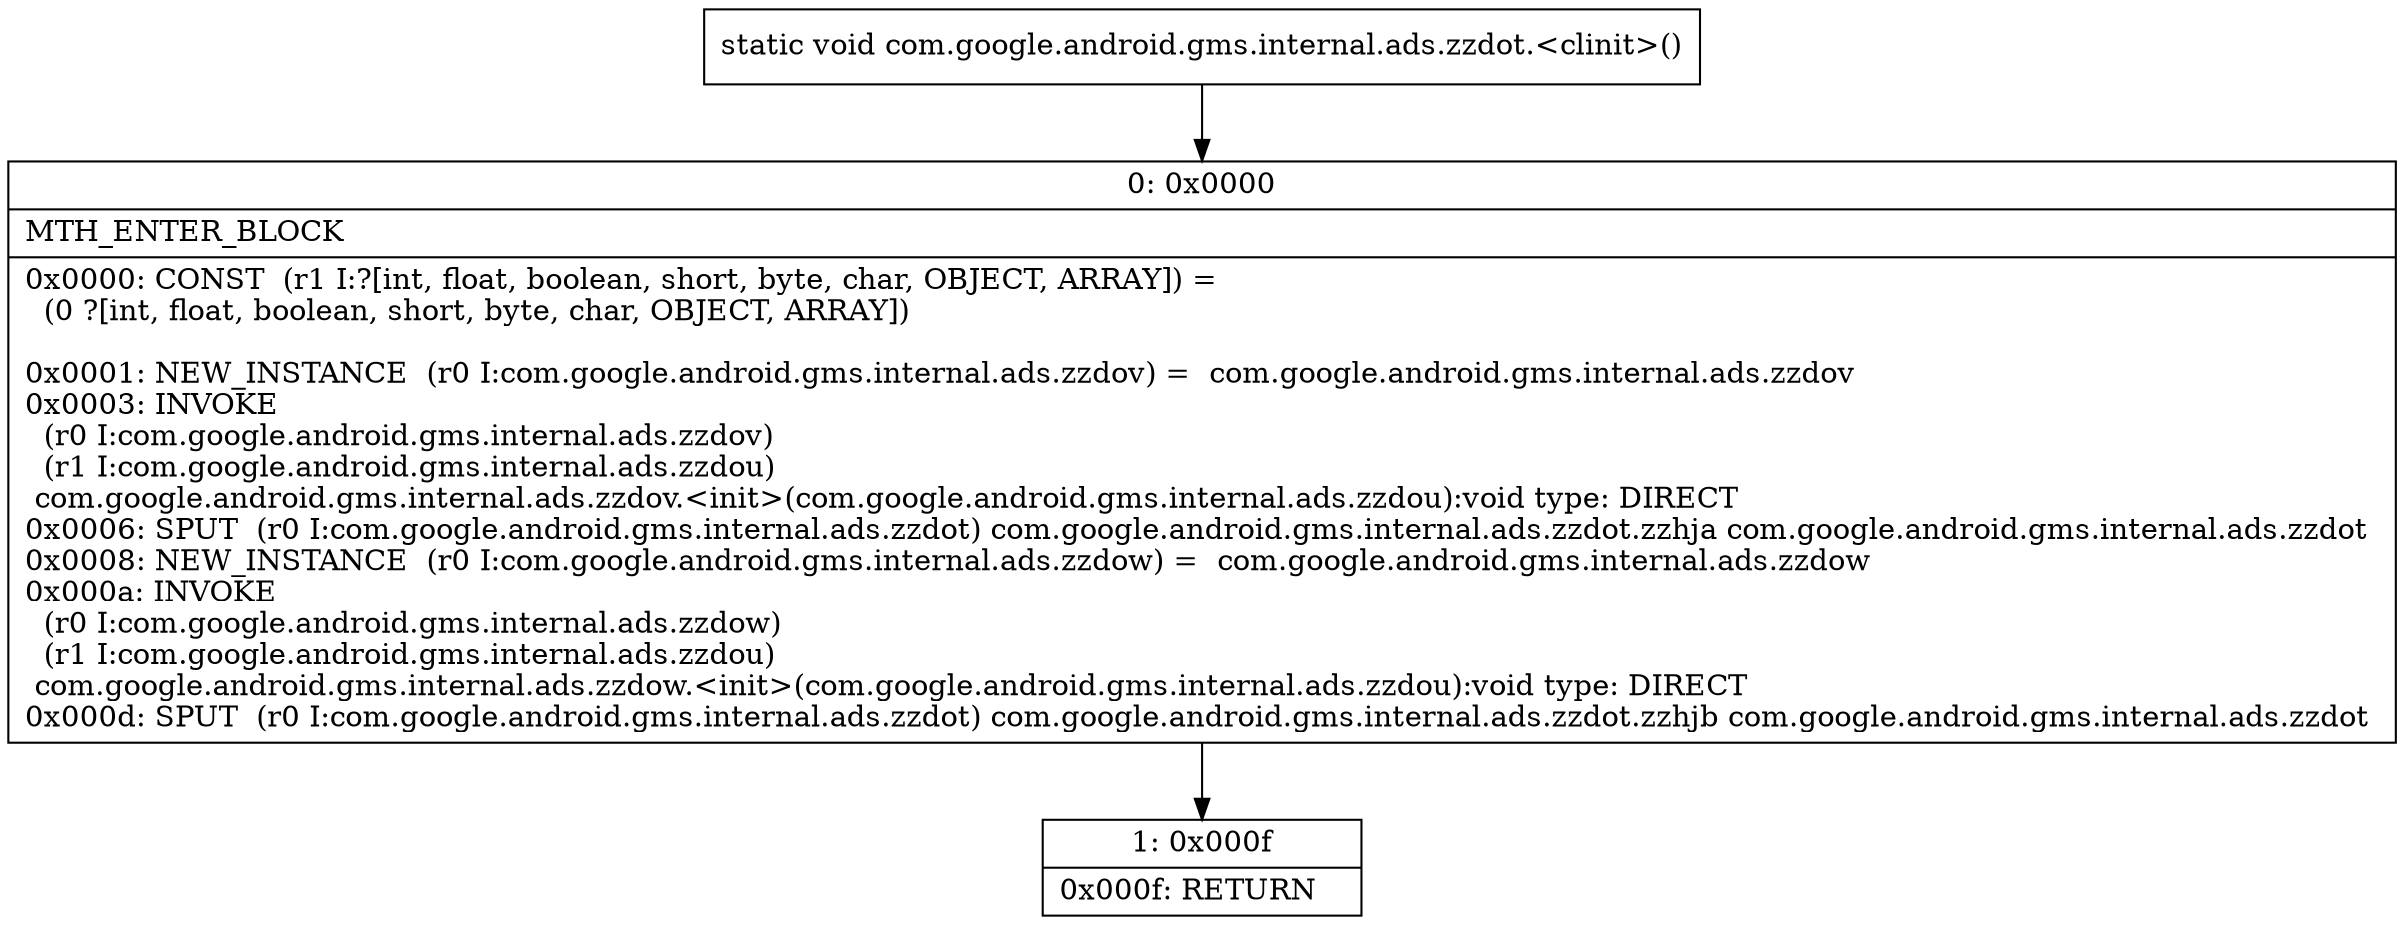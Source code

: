 digraph "CFG forcom.google.android.gms.internal.ads.zzdot.\<clinit\>()V" {
Node_0 [shape=record,label="{0\:\ 0x0000|MTH_ENTER_BLOCK\l|0x0000: CONST  (r1 I:?[int, float, boolean, short, byte, char, OBJECT, ARRAY]) = \l  (0 ?[int, float, boolean, short, byte, char, OBJECT, ARRAY])\l \l0x0001: NEW_INSTANCE  (r0 I:com.google.android.gms.internal.ads.zzdov) =  com.google.android.gms.internal.ads.zzdov \l0x0003: INVOKE  \l  (r0 I:com.google.android.gms.internal.ads.zzdov)\l  (r1 I:com.google.android.gms.internal.ads.zzdou)\l com.google.android.gms.internal.ads.zzdov.\<init\>(com.google.android.gms.internal.ads.zzdou):void type: DIRECT \l0x0006: SPUT  (r0 I:com.google.android.gms.internal.ads.zzdot) com.google.android.gms.internal.ads.zzdot.zzhja com.google.android.gms.internal.ads.zzdot \l0x0008: NEW_INSTANCE  (r0 I:com.google.android.gms.internal.ads.zzdow) =  com.google.android.gms.internal.ads.zzdow \l0x000a: INVOKE  \l  (r0 I:com.google.android.gms.internal.ads.zzdow)\l  (r1 I:com.google.android.gms.internal.ads.zzdou)\l com.google.android.gms.internal.ads.zzdow.\<init\>(com.google.android.gms.internal.ads.zzdou):void type: DIRECT \l0x000d: SPUT  (r0 I:com.google.android.gms.internal.ads.zzdot) com.google.android.gms.internal.ads.zzdot.zzhjb com.google.android.gms.internal.ads.zzdot \l}"];
Node_1 [shape=record,label="{1\:\ 0x000f|0x000f: RETURN   \l}"];
MethodNode[shape=record,label="{static void com.google.android.gms.internal.ads.zzdot.\<clinit\>() }"];
MethodNode -> Node_0;
Node_0 -> Node_1;
}

